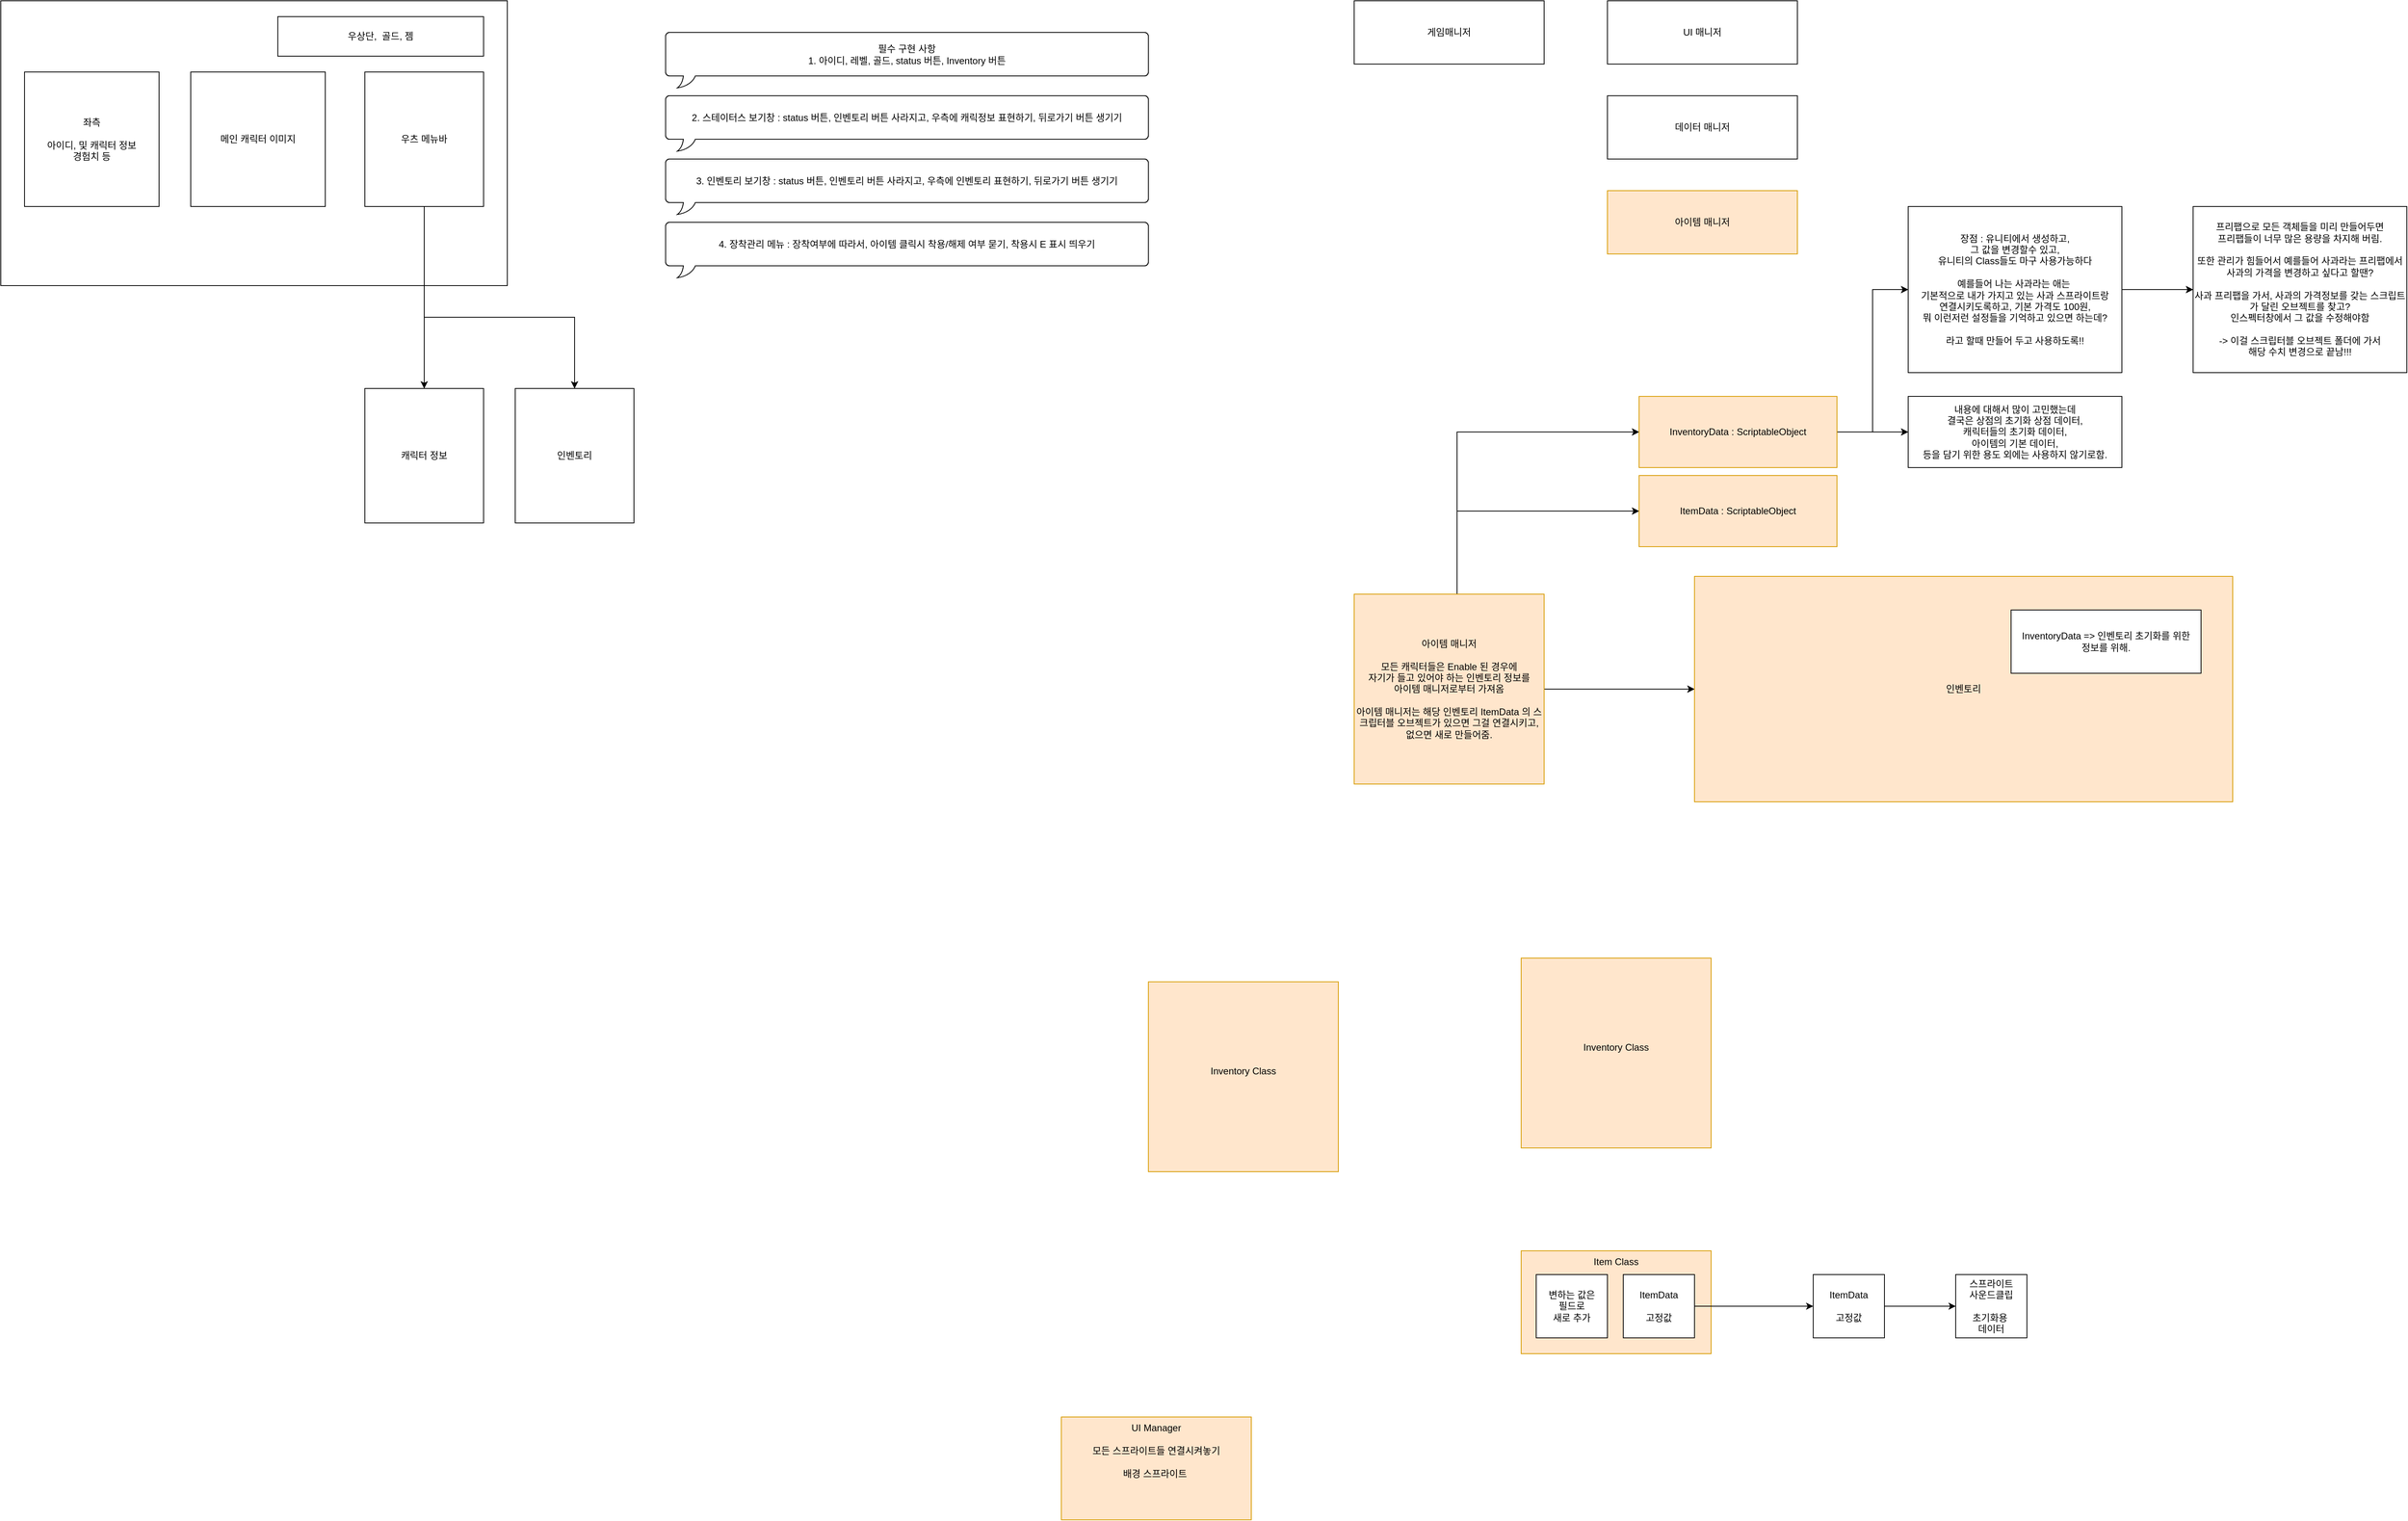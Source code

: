 <mxfile version="21.8.0" type="device">
  <diagram name="페이지-1" id="JawPIVEcW2EXGJBBEonV">
    <mxGraphModel dx="2506" dy="-269" grid="1" gridSize="10" guides="1" tooltips="1" connect="1" arrows="1" fold="1" page="1" pageScale="1" pageWidth="827" pageHeight="1169" math="0" shadow="0">
      <root>
        <mxCell id="0" />
        <mxCell id="1" parent="0" />
        <mxCell id="u8TZbtAmWp_LP4ArjshK-1" value="게임매니저" style="rounded=0;whiteSpace=wrap;html=1;" parent="1" vertex="1">
          <mxGeometry x="910" y="1200" width="240" height="80" as="geometry" />
        </mxCell>
        <mxCell id="u8TZbtAmWp_LP4ArjshK-2" value="" style="rounded=0;whiteSpace=wrap;html=1;" parent="1" vertex="1">
          <mxGeometry x="-800" y="1200" width="640" height="360" as="geometry" />
        </mxCell>
        <mxCell id="u8TZbtAmWp_LP4ArjshK-3" value="메인 캐릭터 이미지" style="rounded=0;whiteSpace=wrap;html=1;" parent="1" vertex="1">
          <mxGeometry x="-560" y="1290" width="170" height="170" as="geometry" />
        </mxCell>
        <mxCell id="u8TZbtAmWp_LP4ArjshK-4" style="edgeStyle=orthogonalEdgeStyle;rounded=0;orthogonalLoop=1;jettySize=auto;html=1;entryX=0.5;entryY=0;entryDx=0;entryDy=0;" parent="1" source="u8TZbtAmWp_LP4ArjshK-6" target="u8TZbtAmWp_LP4ArjshK-9" edge="1">
          <mxGeometry relative="1" as="geometry">
            <mxPoint x="-480" y="1600" as="targetPoint" />
          </mxGeometry>
        </mxCell>
        <mxCell id="u8TZbtAmWp_LP4ArjshK-5" style="edgeStyle=orthogonalEdgeStyle;rounded=0;orthogonalLoop=1;jettySize=auto;html=1;" parent="1" source="u8TZbtAmWp_LP4ArjshK-6" target="u8TZbtAmWp_LP4ArjshK-10" edge="1">
          <mxGeometry relative="1" as="geometry">
            <Array as="points">
              <mxPoint x="-265" y="1600" />
              <mxPoint x="-75" y="1600" />
            </Array>
          </mxGeometry>
        </mxCell>
        <mxCell id="u8TZbtAmWp_LP4ArjshK-6" value="우츠 메뉴바" style="rounded=0;whiteSpace=wrap;html=1;" parent="1" vertex="1">
          <mxGeometry x="-340" y="1290" width="150" height="170" as="geometry" />
        </mxCell>
        <mxCell id="u8TZbtAmWp_LP4ArjshK-7" value="우상단,&amp;nbsp; 골드, 젬" style="rounded=0;whiteSpace=wrap;html=1;" parent="1" vertex="1">
          <mxGeometry x="-450" y="1220" width="260" height="50" as="geometry" />
        </mxCell>
        <mxCell id="u8TZbtAmWp_LP4ArjshK-8" value="좌측&lt;br&gt;&lt;br&gt;아이디, 및 캐릭터 정보&lt;br&gt;경험치 등" style="rounded=0;whiteSpace=wrap;html=1;" parent="1" vertex="1">
          <mxGeometry x="-770" y="1290" width="170" height="170" as="geometry" />
        </mxCell>
        <mxCell id="u8TZbtAmWp_LP4ArjshK-9" value="캐릭터 정보" style="rounded=0;whiteSpace=wrap;html=1;" parent="1" vertex="1">
          <mxGeometry x="-340" y="1690" width="150" height="170" as="geometry" />
        </mxCell>
        <mxCell id="u8TZbtAmWp_LP4ArjshK-10" value="인벤토리" style="rounded=0;whiteSpace=wrap;html=1;" parent="1" vertex="1">
          <mxGeometry x="-150" y="1690" width="150" height="170" as="geometry" />
        </mxCell>
        <mxCell id="u8TZbtAmWp_LP4ArjshK-11" value="UI 매니저" style="rounded=0;whiteSpace=wrap;html=1;" parent="1" vertex="1">
          <mxGeometry x="1230" y="1200" width="240" height="80" as="geometry" />
        </mxCell>
        <mxCell id="u8TZbtAmWp_LP4ArjshK-12" value="데이터 매니저" style="rounded=0;whiteSpace=wrap;html=1;" parent="1" vertex="1">
          <mxGeometry x="1230" y="1320" width="240" height="80" as="geometry" />
        </mxCell>
        <mxCell id="u8TZbtAmWp_LP4ArjshK-13" value="아이템 매니저" style="rounded=0;whiteSpace=wrap;html=1;fillColor=#ffe6cc;strokeColor=#d79b00;" parent="1" vertex="1">
          <mxGeometry x="1230" y="1440" width="240" height="80" as="geometry" />
        </mxCell>
        <mxCell id="u8TZbtAmWp_LP4ArjshK-14" value="필수 구현 사항&lt;br&gt;1. 아이디, 레벨, 골드, status 버튼, Inventory 버튼" style="whiteSpace=wrap;html=1;shape=mxgraph.basic.roundRectCallout;dx=30;dy=15;size=5;boundedLbl=1;" parent="1" vertex="1">
          <mxGeometry x="40" y="1240" width="610" height="70" as="geometry" />
        </mxCell>
        <mxCell id="u8TZbtAmWp_LP4ArjshK-15" value="&lt;div style=&quot;text-align: left;&quot;&gt;&lt;span style=&quot;background-color: initial;&quot;&gt;2. 스테이터스 보기창 :&amp;nbsp;&lt;/span&gt;&lt;span style=&quot;background-color: initial;&quot;&gt;status 버튼, 인벤토리 버튼 사라지고, 우측에 캐릭정보 표현하기, 뒤로가기 버튼 생기기&lt;/span&gt;&lt;br&gt;&lt;/div&gt;" style="whiteSpace=wrap;html=1;shape=mxgraph.basic.roundRectCallout;dx=30;dy=15;size=5;boundedLbl=1;" parent="1" vertex="1">
          <mxGeometry x="40" y="1320" width="610" height="70" as="geometry" />
        </mxCell>
        <mxCell id="u8TZbtAmWp_LP4ArjshK-16" value="&lt;div style=&quot;text-align: left;&quot;&gt;&lt;span style=&quot;background-color: initial;&quot;&gt;3. 인벤토리 보기창 :&amp;nbsp;&lt;/span&gt;&lt;span style=&quot;background-color: initial;&quot;&gt;status 버튼, 인벤토리 버튼 사라지고, 우측에 인벤토리 표현하기, 뒤로가기 버튼 생기기&lt;/span&gt;&lt;br&gt;&lt;/div&gt;" style="whiteSpace=wrap;html=1;shape=mxgraph.basic.roundRectCallout;dx=30;dy=15;size=5;boundedLbl=1;" parent="1" vertex="1">
          <mxGeometry x="40" y="1400" width="610" height="70" as="geometry" />
        </mxCell>
        <mxCell id="u8TZbtAmWp_LP4ArjshK-17" value="&lt;div style=&quot;text-align: left;&quot;&gt;&lt;span style=&quot;background-color: initial;&quot;&gt;4. 장착관리 메뉴 :&amp;nbsp;&lt;/span&gt;&lt;span style=&quot;background-color: initial;&quot;&gt;장착여부에 따라서, 아이템 클릭시 착용/해제 여부 묻기, 착용시 E 표시 띄우기&lt;/span&gt;&lt;br&gt;&lt;/div&gt;" style="whiteSpace=wrap;html=1;shape=mxgraph.basic.roundRectCallout;dx=30;dy=15;size=5;boundedLbl=1;" parent="1" vertex="1">
          <mxGeometry x="40" y="1480" width="610" height="70" as="geometry" />
        </mxCell>
        <mxCell id="u8TZbtAmWp_LP4ArjshK-18" style="edgeStyle=orthogonalEdgeStyle;rounded=0;orthogonalLoop=1;jettySize=auto;html=1;entryX=0;entryY=0.5;entryDx=0;entryDy=0;" parent="1" source="u8TZbtAmWp_LP4ArjshK-21" target="u8TZbtAmWp_LP4ArjshK-25" edge="1">
          <mxGeometry relative="1" as="geometry">
            <mxPoint x="1040" y="1590" as="targetPoint" />
            <Array as="points">
              <mxPoint x="1040" y="1745" />
            </Array>
          </mxGeometry>
        </mxCell>
        <mxCell id="u8TZbtAmWp_LP4ArjshK-19" style="edgeStyle=orthogonalEdgeStyle;rounded=0;orthogonalLoop=1;jettySize=auto;html=1;entryX=0;entryY=0.5;entryDx=0;entryDy=0;" parent="1" source="u8TZbtAmWp_LP4ArjshK-21" target="u8TZbtAmWp_LP4ArjshK-31" edge="1">
          <mxGeometry relative="1" as="geometry">
            <Array as="points">
              <mxPoint x="1040" y="1845" />
            </Array>
          </mxGeometry>
        </mxCell>
        <mxCell id="u8TZbtAmWp_LP4ArjshK-20" style="edgeStyle=orthogonalEdgeStyle;rounded=0;orthogonalLoop=1;jettySize=auto;html=1;entryX=0;entryY=0.5;entryDx=0;entryDy=0;" parent="1" source="u8TZbtAmWp_LP4ArjshK-21" target="u8TZbtAmWp_LP4ArjshK-22" edge="1">
          <mxGeometry relative="1" as="geometry" />
        </mxCell>
        <mxCell id="u8TZbtAmWp_LP4ArjshK-21" value="아이템 매니저&lt;br&gt;&lt;br&gt;모든 캐릭터들은 Enable 된 경우에&lt;br&gt;자기가 들고 있어야 하는 인벤토리 정보를&lt;br&gt;아이템 매니저로부터 가져옴&lt;br&gt;&lt;br&gt;아이템 매니저는 해당 인벤토리 ItemData 의 스크립터블 오브젝트가 있으면 그걸 연결시키고, 없으면 새로 만들어줌." style="rounded=0;whiteSpace=wrap;html=1;fillColor=#ffe6cc;strokeColor=#d79b00;" parent="1" vertex="1">
          <mxGeometry x="910" y="1950" width="240" height="240" as="geometry" />
        </mxCell>
        <mxCell id="u8TZbtAmWp_LP4ArjshK-22" value="인벤토리" style="rounded=0;whiteSpace=wrap;html=1;fillColor=#ffe6cc;strokeColor=#d79b00;" parent="1" vertex="1">
          <mxGeometry x="1340" y="1927.5" width="680" height="285" as="geometry" />
        </mxCell>
        <mxCell id="u8TZbtAmWp_LP4ArjshK-23" style="edgeStyle=orthogonalEdgeStyle;rounded=0;orthogonalLoop=1;jettySize=auto;html=1;entryX=0;entryY=0.5;entryDx=0;entryDy=0;" parent="1" source="u8TZbtAmWp_LP4ArjshK-25" target="u8TZbtAmWp_LP4ArjshK-27" edge="1">
          <mxGeometry relative="1" as="geometry" />
        </mxCell>
        <mxCell id="u8TZbtAmWp_LP4ArjshK-24" style="edgeStyle=orthogonalEdgeStyle;rounded=0;orthogonalLoop=1;jettySize=auto;html=1;entryX=0;entryY=0.5;entryDx=0;entryDy=0;" parent="1" source="u8TZbtAmWp_LP4ArjshK-25" target="u8TZbtAmWp_LP4ArjshK-29" edge="1">
          <mxGeometry relative="1" as="geometry">
            <mxPoint x="1560" y="1560" as="targetPoint" />
          </mxGeometry>
        </mxCell>
        <mxCell id="u8TZbtAmWp_LP4ArjshK-25" value="InventoryData : ScriptableObject" style="rounded=0;whiteSpace=wrap;html=1;fillColor=#ffe6cc;strokeColor=#d79b00;" parent="1" vertex="1">
          <mxGeometry x="1270" y="1700" width="250" height="90" as="geometry" />
        </mxCell>
        <mxCell id="u8TZbtAmWp_LP4ArjshK-26" value="InventoryData =&amp;gt; 인벤토리 초기화를 위한&lt;br&gt;정보를 위해." style="rounded=0;whiteSpace=wrap;html=1;" parent="1" vertex="1">
          <mxGeometry x="1740" y="1970" width="240" height="80" as="geometry" />
        </mxCell>
        <mxCell id="u8TZbtAmWp_LP4ArjshK-27" value="내용에 대해서 많이 고민했는데&lt;br&gt;결국은 상점의 초기화 상점 데이터,&lt;br&gt;캐릭터들의 초기화 데이터,&lt;br&gt;아이템의 기본 데이터,&lt;br&gt;등을 담기 위한 용도 외에는 사용하지 않기로함." style="rounded=0;whiteSpace=wrap;html=1;" parent="1" vertex="1">
          <mxGeometry x="1610" y="1700" width="270" height="90" as="geometry" />
        </mxCell>
        <mxCell id="u8TZbtAmWp_LP4ArjshK-28" style="edgeStyle=orthogonalEdgeStyle;rounded=0;orthogonalLoop=1;jettySize=auto;html=1;" parent="1" source="u8TZbtAmWp_LP4ArjshK-29" edge="1">
          <mxGeometry relative="1" as="geometry">
            <mxPoint x="1970" y="1565" as="targetPoint" />
          </mxGeometry>
        </mxCell>
        <mxCell id="u8TZbtAmWp_LP4ArjshK-29" value="장점 : 유니티에서 생성하고,&lt;br&gt;그 값을 변경할수 있고,&lt;br&gt;유니티의 Class들도 마구 사용가능하다&lt;br&gt;&lt;br&gt;예를들어 나는 사과라는 애는&amp;nbsp;&lt;br&gt;기본적으로 내가 가지고 있는 사과 스프라이트랑&lt;br&gt;연결시키도록하고, 기본 가격도 100원,&lt;br&gt;뭐 이런저런 설정들을 기억하고 있으면 하는데?&lt;br&gt;&lt;br&gt;라고 할때 만들어 두고 사용하도록!!" style="rounded=0;whiteSpace=wrap;html=1;" parent="1" vertex="1">
          <mxGeometry x="1610" y="1460" width="270" height="210" as="geometry" />
        </mxCell>
        <mxCell id="u8TZbtAmWp_LP4ArjshK-30" value="프리팹으로 모든 객체들을 미리 만들어두면&lt;br&gt;프리팹들이 너무 많은 용량을 차지해 버림.&lt;br&gt;&lt;br&gt;또한 관리가 힘들어서 예를들어 사과라는 프리팹에서 사과의 가격을 변경하고 싶다고 할땐?&lt;br&gt;&lt;br&gt;사과 프리팹을 가서, 사과의 가격정보를 갖는 스크립트가 달린 오브젝트를 찾고?&lt;br&gt;인스펙터창에서 그 값을 수정해야함&lt;br&gt;&lt;br&gt;-&amp;gt; 이걸 스크립터블 오브젝트 폴더에 가서&lt;br&gt;해당 수치 변경으로 끝남!!!&lt;br&gt;" style="rounded=0;whiteSpace=wrap;html=1;" parent="1" vertex="1">
          <mxGeometry x="1970" y="1460" width="270" height="210" as="geometry" />
        </mxCell>
        <mxCell id="u8TZbtAmWp_LP4ArjshK-31" value="ItemData : ScriptableObject" style="rounded=0;whiteSpace=wrap;html=1;fillColor=#ffe6cc;strokeColor=#d79b00;" parent="1" vertex="1">
          <mxGeometry x="1270" y="1800" width="250" height="90" as="geometry" />
        </mxCell>
        <mxCell id="u8TZbtAmWp_LP4ArjshK-32" value="Item Class&lt;br&gt;&lt;br&gt;&lt;br&gt;&amp;nbsp;" style="rounded=0;whiteSpace=wrap;html=1;fillColor=#ffe6cc;strokeColor=#d79b00;verticalAlign=top;" parent="1" vertex="1">
          <mxGeometry x="1121" y="2780" width="240" height="130" as="geometry" />
        </mxCell>
        <mxCell id="u8TZbtAmWp_LP4ArjshK-33" value="Inventory Class&lt;br&gt;&lt;br&gt;" style="rounded=0;whiteSpace=wrap;html=1;fillColor=#ffe6cc;strokeColor=#d79b00;" parent="1" vertex="1">
          <mxGeometry x="650" y="2440" width="240" height="240" as="geometry" />
        </mxCell>
        <mxCell id="u8TZbtAmWp_LP4ArjshK-34" value="변하는 값은&lt;br&gt;필드로&lt;br&gt;새로 추가" style="rounded=0;whiteSpace=wrap;html=1;" parent="1" vertex="1">
          <mxGeometry x="1140" y="2810" width="90" height="80" as="geometry" />
        </mxCell>
        <mxCell id="Ria3gJS99tcqbmotzj7b-37" style="edgeStyle=orthogonalEdgeStyle;rounded=0;orthogonalLoop=1;jettySize=auto;html=1;entryX=0;entryY=0.5;entryDx=0;entryDy=0;" edge="1" parent="1" source="u8TZbtAmWp_LP4ArjshK-35" target="Ria3gJS99tcqbmotzj7b-34">
          <mxGeometry relative="1" as="geometry" />
        </mxCell>
        <mxCell id="u8TZbtAmWp_LP4ArjshK-35" value="ItemData&lt;br&gt;&lt;br&gt;고정값" style="rounded=0;whiteSpace=wrap;html=1;" parent="1" vertex="1">
          <mxGeometry x="1250" y="2810" width="90" height="80" as="geometry" />
        </mxCell>
        <mxCell id="Ria3gJS99tcqbmotzj7b-1" value="게임매니저" style="rounded=0;whiteSpace=wrap;html=1;" vertex="1" parent="1">
          <mxGeometry x="910" y="1200" width="240" height="80" as="geometry" />
        </mxCell>
        <mxCell id="Ria3gJS99tcqbmotzj7b-2" value="" style="rounded=0;whiteSpace=wrap;html=1;" vertex="1" parent="1">
          <mxGeometry x="-800" y="1200" width="640" height="360" as="geometry" />
        </mxCell>
        <mxCell id="Ria3gJS99tcqbmotzj7b-3" value="메인 캐릭터 이미지" style="rounded=0;whiteSpace=wrap;html=1;" vertex="1" parent="1">
          <mxGeometry x="-560" y="1290" width="170" height="170" as="geometry" />
        </mxCell>
        <mxCell id="Ria3gJS99tcqbmotzj7b-4" style="edgeStyle=orthogonalEdgeStyle;rounded=0;orthogonalLoop=1;jettySize=auto;html=1;entryX=0.5;entryY=0;entryDx=0;entryDy=0;" edge="1" parent="1" source="Ria3gJS99tcqbmotzj7b-6" target="Ria3gJS99tcqbmotzj7b-9">
          <mxGeometry relative="1" as="geometry">
            <mxPoint x="-480" y="1600" as="targetPoint" />
          </mxGeometry>
        </mxCell>
        <mxCell id="Ria3gJS99tcqbmotzj7b-5" style="edgeStyle=orthogonalEdgeStyle;rounded=0;orthogonalLoop=1;jettySize=auto;html=1;" edge="1" parent="1" source="Ria3gJS99tcqbmotzj7b-6" target="Ria3gJS99tcqbmotzj7b-10">
          <mxGeometry relative="1" as="geometry">
            <Array as="points">
              <mxPoint x="-265" y="1600" />
              <mxPoint x="-75" y="1600" />
            </Array>
          </mxGeometry>
        </mxCell>
        <mxCell id="Ria3gJS99tcqbmotzj7b-6" value="우츠 메뉴바" style="rounded=0;whiteSpace=wrap;html=1;" vertex="1" parent="1">
          <mxGeometry x="-340" y="1290" width="150" height="170" as="geometry" />
        </mxCell>
        <mxCell id="Ria3gJS99tcqbmotzj7b-7" value="우상단,&amp;nbsp; 골드, 젬" style="rounded=0;whiteSpace=wrap;html=1;" vertex="1" parent="1">
          <mxGeometry x="-450" y="1220" width="260" height="50" as="geometry" />
        </mxCell>
        <mxCell id="Ria3gJS99tcqbmotzj7b-8" value="좌측&lt;br&gt;&lt;br&gt;아이디, 및 캐릭터 정보&lt;br&gt;경험치 등" style="rounded=0;whiteSpace=wrap;html=1;" vertex="1" parent="1">
          <mxGeometry x="-770" y="1290" width="170" height="170" as="geometry" />
        </mxCell>
        <mxCell id="Ria3gJS99tcqbmotzj7b-9" value="캐릭터 정보" style="rounded=0;whiteSpace=wrap;html=1;" vertex="1" parent="1">
          <mxGeometry x="-340" y="1690" width="150" height="170" as="geometry" />
        </mxCell>
        <mxCell id="Ria3gJS99tcqbmotzj7b-10" value="인벤토리" style="rounded=0;whiteSpace=wrap;html=1;" vertex="1" parent="1">
          <mxGeometry x="-150" y="1690" width="150" height="170" as="geometry" />
        </mxCell>
        <mxCell id="Ria3gJS99tcqbmotzj7b-11" value="UI 매니저" style="rounded=0;whiteSpace=wrap;html=1;" vertex="1" parent="1">
          <mxGeometry x="1230" y="1200" width="240" height="80" as="geometry" />
        </mxCell>
        <mxCell id="Ria3gJS99tcqbmotzj7b-12" value="데이터 매니저" style="rounded=0;whiteSpace=wrap;html=1;" vertex="1" parent="1">
          <mxGeometry x="1230" y="1320" width="240" height="80" as="geometry" />
        </mxCell>
        <mxCell id="Ria3gJS99tcqbmotzj7b-13" value="아이템 매니저" style="rounded=0;whiteSpace=wrap;html=1;fillColor=#ffe6cc;strokeColor=#d79b00;" vertex="1" parent="1">
          <mxGeometry x="1230" y="1440" width="240" height="80" as="geometry" />
        </mxCell>
        <mxCell id="Ria3gJS99tcqbmotzj7b-14" value="필수 구현 사항&lt;br&gt;1. 아이디, 레벨, 골드, status 버튼, Inventory 버튼" style="whiteSpace=wrap;html=1;shape=mxgraph.basic.roundRectCallout;dx=30;dy=15;size=5;boundedLbl=1;" vertex="1" parent="1">
          <mxGeometry x="40" y="1240" width="610" height="70" as="geometry" />
        </mxCell>
        <mxCell id="Ria3gJS99tcqbmotzj7b-15" value="&lt;div style=&quot;text-align: left;&quot;&gt;&lt;span style=&quot;background-color: initial;&quot;&gt;2. 스테이터스 보기창 :&amp;nbsp;&lt;/span&gt;&lt;span style=&quot;background-color: initial;&quot;&gt;status 버튼, 인벤토리 버튼 사라지고, 우측에 캐릭정보 표현하기, 뒤로가기 버튼 생기기&lt;/span&gt;&lt;br&gt;&lt;/div&gt;" style="whiteSpace=wrap;html=1;shape=mxgraph.basic.roundRectCallout;dx=30;dy=15;size=5;boundedLbl=1;" vertex="1" parent="1">
          <mxGeometry x="40" y="1320" width="610" height="70" as="geometry" />
        </mxCell>
        <mxCell id="Ria3gJS99tcqbmotzj7b-16" value="&lt;div style=&quot;text-align: left;&quot;&gt;&lt;span style=&quot;background-color: initial;&quot;&gt;3. 인벤토리 보기창 :&amp;nbsp;&lt;/span&gt;&lt;span style=&quot;background-color: initial;&quot;&gt;status 버튼, 인벤토리 버튼 사라지고, 우측에 인벤토리 표현하기, 뒤로가기 버튼 생기기&lt;/span&gt;&lt;br&gt;&lt;/div&gt;" style="whiteSpace=wrap;html=1;shape=mxgraph.basic.roundRectCallout;dx=30;dy=15;size=5;boundedLbl=1;" vertex="1" parent="1">
          <mxGeometry x="40" y="1400" width="610" height="70" as="geometry" />
        </mxCell>
        <mxCell id="Ria3gJS99tcqbmotzj7b-17" value="&lt;div style=&quot;text-align: left;&quot;&gt;&lt;span style=&quot;background-color: initial;&quot;&gt;4. 장착관리 메뉴 :&amp;nbsp;&lt;/span&gt;&lt;span style=&quot;background-color: initial;&quot;&gt;장착여부에 따라서, 아이템 클릭시 착용/해제 여부 묻기, 착용시 E 표시 띄우기&lt;/span&gt;&lt;br&gt;&lt;/div&gt;" style="whiteSpace=wrap;html=1;shape=mxgraph.basic.roundRectCallout;dx=30;dy=15;size=5;boundedLbl=1;" vertex="1" parent="1">
          <mxGeometry x="40" y="1480" width="610" height="70" as="geometry" />
        </mxCell>
        <mxCell id="Ria3gJS99tcqbmotzj7b-18" style="edgeStyle=orthogonalEdgeStyle;rounded=0;orthogonalLoop=1;jettySize=auto;html=1;entryX=0;entryY=0.5;entryDx=0;entryDy=0;" edge="1" parent="1" source="Ria3gJS99tcqbmotzj7b-21" target="Ria3gJS99tcqbmotzj7b-25">
          <mxGeometry relative="1" as="geometry">
            <mxPoint x="1040" y="1590" as="targetPoint" />
            <Array as="points">
              <mxPoint x="1040" y="1745" />
            </Array>
          </mxGeometry>
        </mxCell>
        <mxCell id="Ria3gJS99tcqbmotzj7b-19" style="edgeStyle=orthogonalEdgeStyle;rounded=0;orthogonalLoop=1;jettySize=auto;html=1;entryX=0;entryY=0.5;entryDx=0;entryDy=0;" edge="1" parent="1" source="Ria3gJS99tcqbmotzj7b-21" target="Ria3gJS99tcqbmotzj7b-31">
          <mxGeometry relative="1" as="geometry">
            <Array as="points">
              <mxPoint x="1040" y="1845" />
            </Array>
          </mxGeometry>
        </mxCell>
        <mxCell id="Ria3gJS99tcqbmotzj7b-20" style="edgeStyle=orthogonalEdgeStyle;rounded=0;orthogonalLoop=1;jettySize=auto;html=1;entryX=0;entryY=0.5;entryDx=0;entryDy=0;" edge="1" parent="1" source="Ria3gJS99tcqbmotzj7b-21" target="Ria3gJS99tcqbmotzj7b-22">
          <mxGeometry relative="1" as="geometry" />
        </mxCell>
        <mxCell id="Ria3gJS99tcqbmotzj7b-21" value="아이템 매니저&lt;br&gt;&lt;br&gt;모든 캐릭터들은 Enable 된 경우에&lt;br&gt;자기가 들고 있어야 하는 인벤토리 정보를&lt;br&gt;아이템 매니저로부터 가져옴&lt;br&gt;&lt;br&gt;아이템 매니저는 해당 인벤토리 ItemData 의 스크립터블 오브젝트가 있으면 그걸 연결시키고, 없으면 새로 만들어줌." style="rounded=0;whiteSpace=wrap;html=1;fillColor=#ffe6cc;strokeColor=#d79b00;" vertex="1" parent="1">
          <mxGeometry x="910" y="1950" width="240" height="240" as="geometry" />
        </mxCell>
        <mxCell id="Ria3gJS99tcqbmotzj7b-22" value="인벤토리" style="rounded=0;whiteSpace=wrap;html=1;fillColor=#ffe6cc;strokeColor=#d79b00;" vertex="1" parent="1">
          <mxGeometry x="1340" y="1927.5" width="680" height="285" as="geometry" />
        </mxCell>
        <mxCell id="Ria3gJS99tcqbmotzj7b-23" style="edgeStyle=orthogonalEdgeStyle;rounded=0;orthogonalLoop=1;jettySize=auto;html=1;entryX=0;entryY=0.5;entryDx=0;entryDy=0;" edge="1" parent="1" source="Ria3gJS99tcqbmotzj7b-25" target="Ria3gJS99tcqbmotzj7b-27">
          <mxGeometry relative="1" as="geometry" />
        </mxCell>
        <mxCell id="Ria3gJS99tcqbmotzj7b-24" style="edgeStyle=orthogonalEdgeStyle;rounded=0;orthogonalLoop=1;jettySize=auto;html=1;entryX=0;entryY=0.5;entryDx=0;entryDy=0;" edge="1" parent="1" source="Ria3gJS99tcqbmotzj7b-25" target="Ria3gJS99tcqbmotzj7b-29">
          <mxGeometry relative="1" as="geometry">
            <mxPoint x="1560" y="1560" as="targetPoint" />
          </mxGeometry>
        </mxCell>
        <mxCell id="Ria3gJS99tcqbmotzj7b-25" value="InventoryData : ScriptableObject" style="rounded=0;whiteSpace=wrap;html=1;fillColor=#ffe6cc;strokeColor=#d79b00;" vertex="1" parent="1">
          <mxGeometry x="1270" y="1700" width="250" height="90" as="geometry" />
        </mxCell>
        <mxCell id="Ria3gJS99tcqbmotzj7b-26" value="InventoryData =&amp;gt; 인벤토리 초기화를 위한&lt;br&gt;정보를 위해." style="rounded=0;whiteSpace=wrap;html=1;" vertex="1" parent="1">
          <mxGeometry x="1740" y="1970" width="240" height="80" as="geometry" />
        </mxCell>
        <mxCell id="Ria3gJS99tcqbmotzj7b-27" value="내용에 대해서 많이 고민했는데&lt;br&gt;결국은 상점의 초기화 상점 데이터,&lt;br&gt;캐릭터들의 초기화 데이터,&lt;br&gt;아이템의 기본 데이터,&lt;br&gt;등을 담기 위한 용도 외에는 사용하지 않기로함." style="rounded=0;whiteSpace=wrap;html=1;" vertex="1" parent="1">
          <mxGeometry x="1610" y="1700" width="270" height="90" as="geometry" />
        </mxCell>
        <mxCell id="Ria3gJS99tcqbmotzj7b-28" style="edgeStyle=orthogonalEdgeStyle;rounded=0;orthogonalLoop=1;jettySize=auto;html=1;" edge="1" parent="1" source="Ria3gJS99tcqbmotzj7b-29">
          <mxGeometry relative="1" as="geometry">
            <mxPoint x="1970" y="1565" as="targetPoint" />
          </mxGeometry>
        </mxCell>
        <mxCell id="Ria3gJS99tcqbmotzj7b-29" value="장점 : 유니티에서 생성하고,&lt;br&gt;그 값을 변경할수 있고,&lt;br&gt;유니티의 Class들도 마구 사용가능하다&lt;br&gt;&lt;br&gt;예를들어 나는 사과라는 애는&amp;nbsp;&lt;br&gt;기본적으로 내가 가지고 있는 사과 스프라이트랑&lt;br&gt;연결시키도록하고, 기본 가격도 100원,&lt;br&gt;뭐 이런저런 설정들을 기억하고 있으면 하는데?&lt;br&gt;&lt;br&gt;라고 할때 만들어 두고 사용하도록!!" style="rounded=0;whiteSpace=wrap;html=1;" vertex="1" parent="1">
          <mxGeometry x="1610" y="1460" width="270" height="210" as="geometry" />
        </mxCell>
        <mxCell id="Ria3gJS99tcqbmotzj7b-30" value="프리팹으로 모든 객체들을 미리 만들어두면&lt;br&gt;프리팹들이 너무 많은 용량을 차지해 버림.&lt;br&gt;&lt;br&gt;또한 관리가 힘들어서 예를들어 사과라는 프리팹에서 사과의 가격을 변경하고 싶다고 할땐?&lt;br&gt;&lt;br&gt;사과 프리팹을 가서, 사과의 가격정보를 갖는 스크립트가 달린 오브젝트를 찾고?&lt;br&gt;인스펙터창에서 그 값을 수정해야함&lt;br&gt;&lt;br&gt;-&amp;gt; 이걸 스크립터블 오브젝트 폴더에 가서&lt;br&gt;해당 수치 변경으로 끝남!!!&lt;br&gt;" style="rounded=0;whiteSpace=wrap;html=1;" vertex="1" parent="1">
          <mxGeometry x="1970" y="1460" width="270" height="210" as="geometry" />
        </mxCell>
        <mxCell id="Ria3gJS99tcqbmotzj7b-31" value="ItemData : ScriptableObject" style="rounded=0;whiteSpace=wrap;html=1;fillColor=#ffe6cc;strokeColor=#d79b00;" vertex="1" parent="1">
          <mxGeometry x="1270" y="1800" width="250" height="90" as="geometry" />
        </mxCell>
        <mxCell id="Ria3gJS99tcqbmotzj7b-32" value="UI Manager&lt;br&gt;&lt;br&gt;모든 스프라이트들 연결시켜놓기&lt;br&gt;&lt;br&gt;배경 스프라이트&amp;nbsp;" style="rounded=0;whiteSpace=wrap;html=1;fillColor=#ffe6cc;strokeColor=#d79b00;verticalAlign=top;" vertex="1" parent="1">
          <mxGeometry x="540" y="2990" width="240" height="130" as="geometry" />
        </mxCell>
        <mxCell id="Ria3gJS99tcqbmotzj7b-33" value="Inventory Class&lt;br&gt;&lt;br&gt;" style="rounded=0;whiteSpace=wrap;html=1;fillColor=#ffe6cc;strokeColor=#d79b00;" vertex="1" parent="1">
          <mxGeometry x="1121" y="2410" width="240" height="240" as="geometry" />
        </mxCell>
        <mxCell id="Ria3gJS99tcqbmotzj7b-39" style="edgeStyle=orthogonalEdgeStyle;rounded=0;orthogonalLoop=1;jettySize=auto;html=1;entryX=0;entryY=0.5;entryDx=0;entryDy=0;" edge="1" parent="1" source="Ria3gJS99tcqbmotzj7b-34" target="Ria3gJS99tcqbmotzj7b-38">
          <mxGeometry relative="1" as="geometry" />
        </mxCell>
        <mxCell id="Ria3gJS99tcqbmotzj7b-34" value="ItemData&lt;br&gt;&lt;br&gt;고정값" style="rounded=0;whiteSpace=wrap;html=1;" vertex="1" parent="1">
          <mxGeometry x="1490" y="2810" width="90" height="80" as="geometry" />
        </mxCell>
        <mxCell id="Ria3gJS99tcqbmotzj7b-38" value="스프라이트&lt;br&gt;사운드클립&lt;br&gt;&lt;br&gt;초기화용&amp;nbsp;&lt;br&gt;데이터" style="rounded=0;whiteSpace=wrap;html=1;" vertex="1" parent="1">
          <mxGeometry x="1670" y="2810" width="90" height="80" as="geometry" />
        </mxCell>
      </root>
    </mxGraphModel>
  </diagram>
</mxfile>
